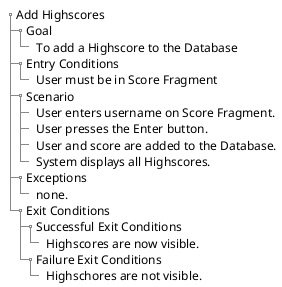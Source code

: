 @startuml
salt
{
{T
  +Add Highscores
  ++Goal
  +++To add a Highscore to the Database
  ++Entry Conditions
  +++User must be in Score Fragment
  ++Scenario
  +++User enters username on Score Fragment.
  +++User presses the Enter button.
  +++User and score are added to the Database.
  +++System displays all Highscores.
  ++Exceptions
  +++none.
  ++Exit Conditions
  +++Successful Exit Conditions
  ++++Highscores are now visible.
  +++Failure Exit Conditions
  ++++Highschores are not visible.
}
}
@enduml